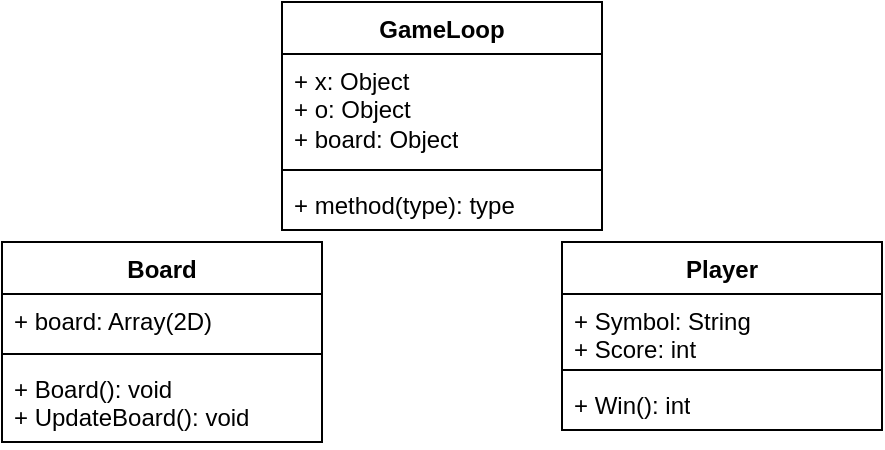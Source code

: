 <mxfile version="22.1.16" type="device">
  <diagram name="Page-1" id="a42Eoc-AafqjaAf5U3-a">
    <mxGraphModel dx="1434" dy="760" grid="1" gridSize="10" guides="1" tooltips="1" connect="1" arrows="1" fold="1" page="1" pageScale="1" pageWidth="850" pageHeight="1100" math="0" shadow="0">
      <root>
        <mxCell id="0" />
        <mxCell id="1" parent="0" />
        <mxCell id="vW7yDzaxRk5QL2KZw14A-1" value="GameLoop" style="swimlane;fontStyle=1;align=center;verticalAlign=top;childLayout=stackLayout;horizontal=1;startSize=26;horizontalStack=0;resizeParent=1;resizeParentMax=0;resizeLast=0;collapsible=1;marginBottom=0;whiteSpace=wrap;html=1;" vertex="1" parent="1">
          <mxGeometry x="340" y="40" width="160" height="114" as="geometry" />
        </mxCell>
        <mxCell id="vW7yDzaxRk5QL2KZw14A-2" value="+ x: Object&lt;br&gt;+ o: Object&lt;br&gt;+ board: Object" style="text;strokeColor=none;fillColor=none;align=left;verticalAlign=top;spacingLeft=4;spacingRight=4;overflow=hidden;rotatable=0;points=[[0,0.5],[1,0.5]];portConstraint=eastwest;whiteSpace=wrap;html=1;" vertex="1" parent="vW7yDzaxRk5QL2KZw14A-1">
          <mxGeometry y="26" width="160" height="54" as="geometry" />
        </mxCell>
        <mxCell id="vW7yDzaxRk5QL2KZw14A-3" value="" style="line;strokeWidth=1;fillColor=none;align=left;verticalAlign=middle;spacingTop=-1;spacingLeft=3;spacingRight=3;rotatable=0;labelPosition=right;points=[];portConstraint=eastwest;strokeColor=inherit;" vertex="1" parent="vW7yDzaxRk5QL2KZw14A-1">
          <mxGeometry y="80" width="160" height="8" as="geometry" />
        </mxCell>
        <mxCell id="vW7yDzaxRk5QL2KZw14A-4" value="+ method(type): type" style="text;strokeColor=none;fillColor=none;align=left;verticalAlign=top;spacingLeft=4;spacingRight=4;overflow=hidden;rotatable=0;points=[[0,0.5],[1,0.5]];portConstraint=eastwest;whiteSpace=wrap;html=1;" vertex="1" parent="vW7yDzaxRk5QL2KZw14A-1">
          <mxGeometry y="88" width="160" height="26" as="geometry" />
        </mxCell>
        <mxCell id="vW7yDzaxRk5QL2KZw14A-11" value="Board" style="swimlane;fontStyle=1;align=center;verticalAlign=top;childLayout=stackLayout;horizontal=1;startSize=26;horizontalStack=0;resizeParent=1;resizeParentMax=0;resizeLast=0;collapsible=1;marginBottom=0;whiteSpace=wrap;html=1;" vertex="1" parent="1">
          <mxGeometry x="200" y="160" width="160" height="100" as="geometry" />
        </mxCell>
        <mxCell id="vW7yDzaxRk5QL2KZw14A-12" value="+ board: Array(2D)" style="text;strokeColor=none;fillColor=none;align=left;verticalAlign=top;spacingLeft=4;spacingRight=4;overflow=hidden;rotatable=0;points=[[0,0.5],[1,0.5]];portConstraint=eastwest;whiteSpace=wrap;html=1;" vertex="1" parent="vW7yDzaxRk5QL2KZw14A-11">
          <mxGeometry y="26" width="160" height="26" as="geometry" />
        </mxCell>
        <mxCell id="vW7yDzaxRk5QL2KZw14A-13" value="" style="line;strokeWidth=1;fillColor=none;align=left;verticalAlign=middle;spacingTop=-1;spacingLeft=3;spacingRight=3;rotatable=0;labelPosition=right;points=[];portConstraint=eastwest;strokeColor=inherit;" vertex="1" parent="vW7yDzaxRk5QL2KZw14A-11">
          <mxGeometry y="52" width="160" height="8" as="geometry" />
        </mxCell>
        <mxCell id="vW7yDzaxRk5QL2KZw14A-14" value="+ Board(): void&lt;br&gt;+ UpdateBoard(): void" style="text;strokeColor=none;fillColor=none;align=left;verticalAlign=top;spacingLeft=4;spacingRight=4;overflow=hidden;rotatable=0;points=[[0,0.5],[1,0.5]];portConstraint=eastwest;whiteSpace=wrap;html=1;" vertex="1" parent="vW7yDzaxRk5QL2KZw14A-11">
          <mxGeometry y="60" width="160" height="40" as="geometry" />
        </mxCell>
        <mxCell id="vW7yDzaxRk5QL2KZw14A-15" value="Player" style="swimlane;fontStyle=1;align=center;verticalAlign=top;childLayout=stackLayout;horizontal=1;startSize=26;horizontalStack=0;resizeParent=1;resizeParentMax=0;resizeLast=0;collapsible=1;marginBottom=0;whiteSpace=wrap;html=1;" vertex="1" parent="1">
          <mxGeometry x="480" y="160" width="160" height="94" as="geometry" />
        </mxCell>
        <mxCell id="vW7yDzaxRk5QL2KZw14A-16" value="+ Symbol: String&lt;br&gt;+ Score: int" style="text;strokeColor=none;fillColor=none;align=left;verticalAlign=top;spacingLeft=4;spacingRight=4;overflow=hidden;rotatable=0;points=[[0,0.5],[1,0.5]];portConstraint=eastwest;whiteSpace=wrap;html=1;" vertex="1" parent="vW7yDzaxRk5QL2KZw14A-15">
          <mxGeometry y="26" width="160" height="34" as="geometry" />
        </mxCell>
        <mxCell id="vW7yDzaxRk5QL2KZw14A-17" value="" style="line;strokeWidth=1;fillColor=none;align=left;verticalAlign=middle;spacingTop=-1;spacingLeft=3;spacingRight=3;rotatable=0;labelPosition=right;points=[];portConstraint=eastwest;strokeColor=inherit;" vertex="1" parent="vW7yDzaxRk5QL2KZw14A-15">
          <mxGeometry y="60" width="160" height="8" as="geometry" />
        </mxCell>
        <mxCell id="vW7yDzaxRk5QL2KZw14A-18" value="+ Win(): int" style="text;strokeColor=none;fillColor=none;align=left;verticalAlign=top;spacingLeft=4;spacingRight=4;overflow=hidden;rotatable=0;points=[[0,0.5],[1,0.5]];portConstraint=eastwest;whiteSpace=wrap;html=1;" vertex="1" parent="vW7yDzaxRk5QL2KZw14A-15">
          <mxGeometry y="68" width="160" height="26" as="geometry" />
        </mxCell>
      </root>
    </mxGraphModel>
  </diagram>
</mxfile>
